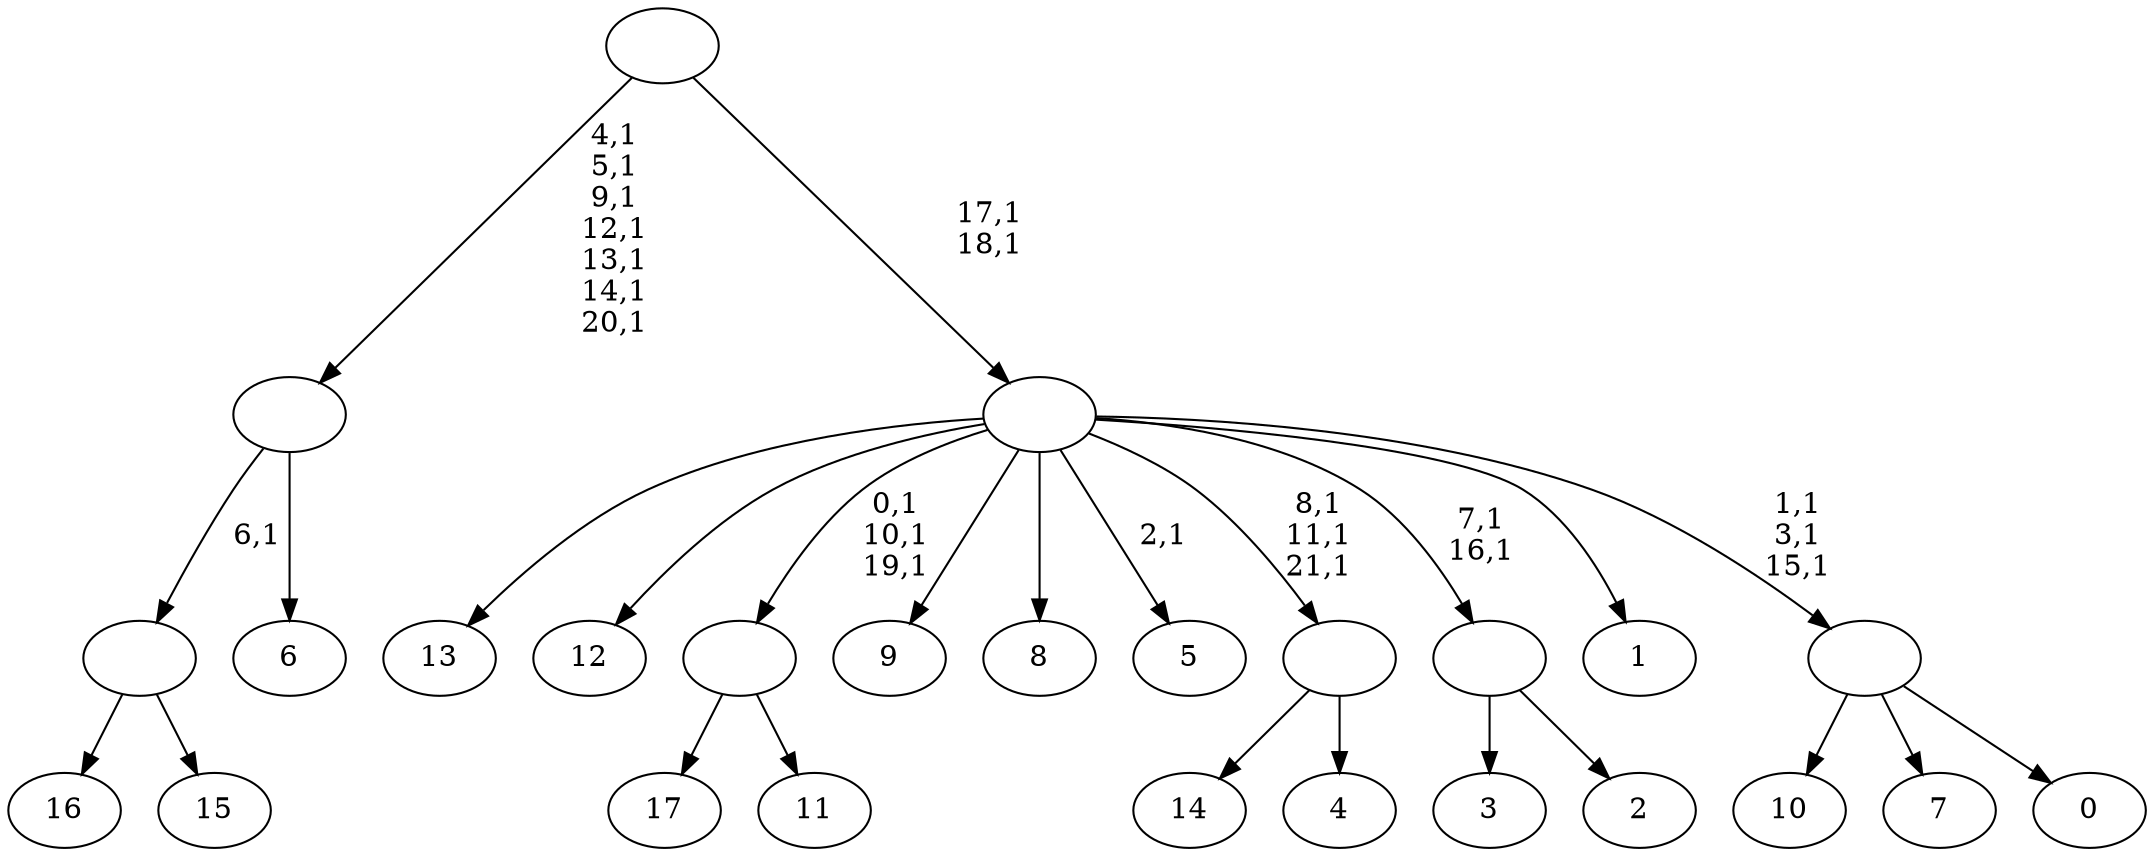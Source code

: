 digraph T {
	40 [label="17"]
	39 [label="16"]
	38 [label="15"]
	37 [label=""]
	36 [label="14"]
	35 [label="13"]
	34 [label="12"]
	33 [label="11"]
	32 [label=""]
	29 [label="10"]
	28 [label="9"]
	27 [label="8"]
	26 [label="7"]
	25 [label="6"]
	24 [label=""]
	17 [label="5"]
	15 [label="4"]
	14 [label=""]
	11 [label="3"]
	10 [label="2"]
	9 [label=""]
	7 [label="1"]
	6 [label="0"]
	5 [label=""]
	2 [label=""]
	0 [label=""]
	37 -> 39 [label=""]
	37 -> 38 [label=""]
	32 -> 40 [label=""]
	32 -> 33 [label=""]
	24 -> 37 [label="6,1"]
	24 -> 25 [label=""]
	14 -> 36 [label=""]
	14 -> 15 [label=""]
	9 -> 11 [label=""]
	9 -> 10 [label=""]
	5 -> 29 [label=""]
	5 -> 26 [label=""]
	5 -> 6 [label=""]
	2 -> 5 [label="1,1\n3,1\n15,1"]
	2 -> 9 [label="7,1\n16,1"]
	2 -> 14 [label="8,1\n11,1\n21,1"]
	2 -> 17 [label="2,1"]
	2 -> 32 [label="0,1\n10,1\n19,1"]
	2 -> 35 [label=""]
	2 -> 34 [label=""]
	2 -> 28 [label=""]
	2 -> 27 [label=""]
	2 -> 7 [label=""]
	0 -> 2 [label="17,1\n18,1"]
	0 -> 24 [label="4,1\n5,1\n9,1\n12,1\n13,1\n14,1\n20,1"]
}
